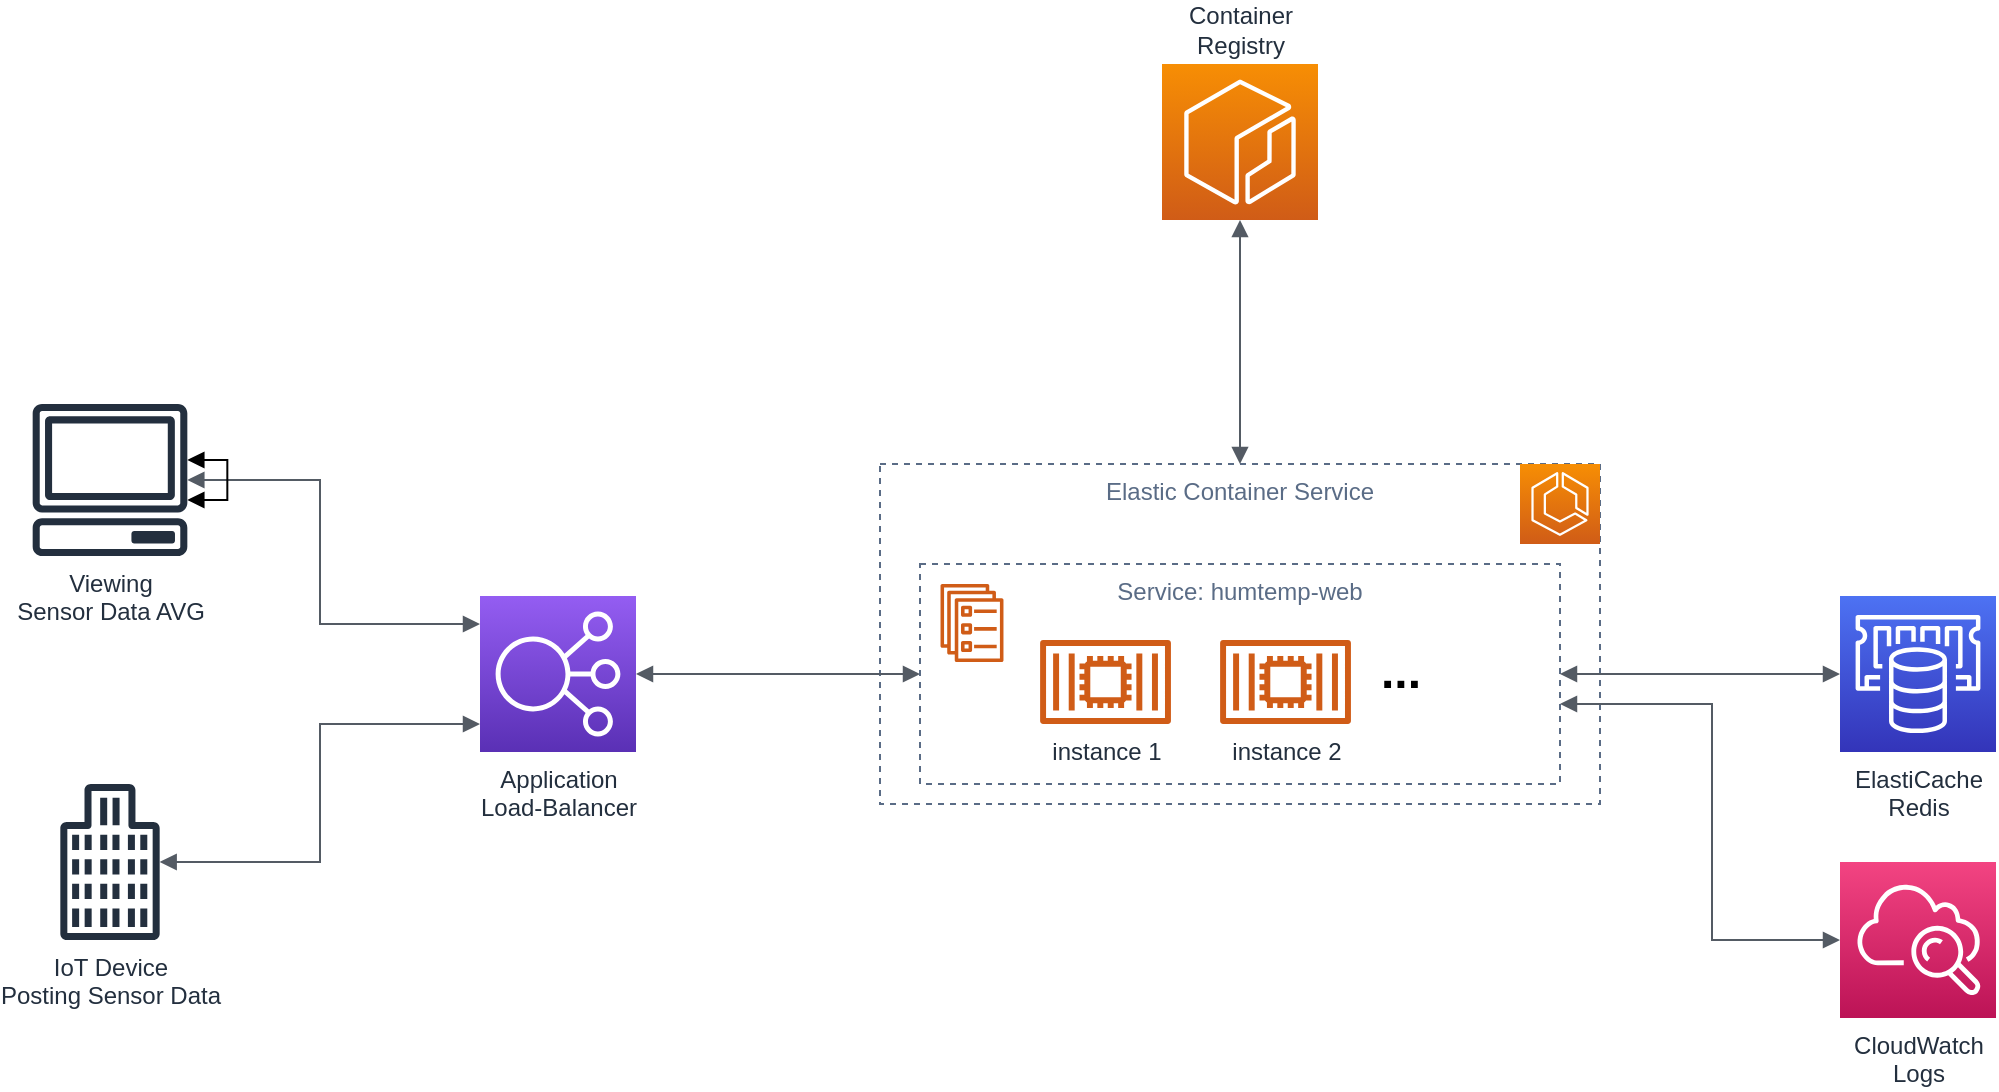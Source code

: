 <mxfile version="13.5.1" type="device"><diagram id="Ht1M8jgEwFfnCIfOTk4-" name="Page-1"><mxGraphModel dx="2066" dy="2047" grid="1" gridSize="10" guides="1" tooltips="1" connect="1" arrows="1" fold="1" page="1" pageScale="1" pageWidth="1169" pageHeight="827" math="0" shadow="0"><root><mxCell id="0"/><mxCell id="1" parent="0"/><mxCell id="7su2vjbjJwu9DRcoSLtA-10" value="Elastic Container Service" style="fillColor=none;strokeColor=#5A6C86;dashed=1;verticalAlign=top;fontStyle=0;fontColor=#5A6C86;" vertex="1" parent="1"><mxGeometry x="504" y="-480" width="360" height="170" as="geometry"/></mxCell><mxCell id="7su2vjbjJwu9DRcoSLtA-11" value="Service: humtemp-web" style="fillColor=none;strokeColor=#5A6C86;dashed=1;verticalAlign=top;fontStyle=0;fontColor=#5A6C86;" vertex="1" parent="1"><mxGeometry x="524" y="-430" width="320" height="110" as="geometry"/></mxCell><mxCell id="7su2vjbjJwu9DRcoSLtA-1" value="ElastiCache&lt;br&gt;Redis" style="outlineConnect=0;fontColor=#232F3E;gradientColor=#4D72F3;gradientDirection=north;fillColor=#3334B9;strokeColor=#ffffff;dashed=0;verticalLabelPosition=bottom;verticalAlign=top;align=center;html=1;fontSize=12;fontStyle=0;aspect=fixed;shape=mxgraph.aws4.resourceIcon;resIcon=mxgraph.aws4.elasticache;" vertex="1" parent="1"><mxGeometry x="984" y="-414" width="78" height="78" as="geometry"/></mxCell><mxCell id="7su2vjbjJwu9DRcoSLtA-3" value="Application&lt;br&gt;Load-Balancer" style="outlineConnect=0;fontColor=#232F3E;gradientColor=#945DF2;gradientDirection=north;fillColor=#5A30B5;strokeColor=#ffffff;dashed=0;verticalLabelPosition=bottom;verticalAlign=top;align=center;html=1;fontSize=12;fontStyle=0;aspect=fixed;shape=mxgraph.aws4.resourceIcon;resIcon=mxgraph.aws4.elastic_load_balancing;" vertex="1" parent="1"><mxGeometry x="304" y="-414" width="78" height="78" as="geometry"/></mxCell><mxCell id="7su2vjbjJwu9DRcoSLtA-4" value="IoT Device&lt;br&gt;Posting Sensor Data" style="outlineConnect=0;fontColor=#232F3E;gradientColor=none;fillColor=#232F3E;strokeColor=none;dashed=0;verticalLabelPosition=bottom;verticalAlign=top;align=center;html=1;fontSize=12;fontStyle=0;aspect=fixed;pointerEvents=1;shape=mxgraph.aws4.office_building;" vertex="1" parent="1"><mxGeometry x="94" y="-320" width="50" height="78" as="geometry"/></mxCell><mxCell id="7su2vjbjJwu9DRcoSLtA-5" value="Viewing&lt;br&gt;Sensor Data AVG" style="outlineConnect=0;fontColor=#232F3E;gradientColor=none;fillColor=#232F3E;strokeColor=none;dashed=0;verticalLabelPosition=bottom;verticalAlign=top;align=center;html=1;fontSize=12;fontStyle=0;aspect=fixed;pointerEvents=1;shape=mxgraph.aws4.client;" vertex="1" parent="1"><mxGeometry x="80" y="-510" width="78" height="76" as="geometry"/></mxCell><mxCell id="7su2vjbjJwu9DRcoSLtA-6" value="" style="outlineConnect=0;fontColor=#232F3E;gradientColor=#F78E04;gradientDirection=north;fillColor=#D05C17;strokeColor=#ffffff;dashed=0;verticalLabelPosition=bottom;verticalAlign=top;align=center;html=1;fontSize=12;fontStyle=0;aspect=fixed;shape=mxgraph.aws4.resourceIcon;resIcon=mxgraph.aws4.ecs;" vertex="1" parent="1"><mxGeometry x="824" y="-480" width="40" height="40" as="geometry"/></mxCell><mxCell id="7su2vjbjJwu9DRcoSLtA-7" value="Container&lt;br&gt;Registry" style="outlineConnect=0;fontColor=#232F3E;gradientColor=#F78E04;gradientDirection=north;fillColor=#D05C17;strokeColor=#ffffff;dashed=0;verticalLabelPosition=top;verticalAlign=bottom;align=center;html=1;fontSize=12;fontStyle=0;aspect=fixed;shape=mxgraph.aws4.resourceIcon;resIcon=mxgraph.aws4.ecr;spacing=2;labelPosition=center;" vertex="1" parent="1"><mxGeometry x="645" y="-680" width="78" height="78" as="geometry"/></mxCell><mxCell id="7su2vjbjJwu9DRcoSLtA-9" value="" style="outlineConnect=0;fontColor=#232F3E;gradientColor=none;fillColor=#D05C17;strokeColor=none;dashed=0;verticalLabelPosition=bottom;verticalAlign=top;align=center;html=1;fontSize=12;fontStyle=0;aspect=fixed;pointerEvents=1;shape=mxgraph.aws4.ecs_service;" vertex="1" parent="1"><mxGeometry x="534" y="-420" width="32" height="39" as="geometry"/></mxCell><mxCell id="7su2vjbjJwu9DRcoSLtA-12" value="instance 1" style="outlineConnect=0;fontColor=#232F3E;gradientColor=none;fillColor=#D05C17;strokeColor=none;dashed=0;verticalLabelPosition=bottom;verticalAlign=top;align=center;html=1;fontSize=12;fontStyle=0;aspect=fixed;pointerEvents=1;shape=mxgraph.aws4.container_2;" vertex="1" parent="1"><mxGeometry x="584" y="-392" width="65.52" height="42" as="geometry"/></mxCell><mxCell id="7su2vjbjJwu9DRcoSLtA-13" value="instance 2" style="outlineConnect=0;fontColor=#232F3E;gradientColor=none;fillColor=#D05C17;strokeColor=none;dashed=0;verticalLabelPosition=bottom;verticalAlign=top;align=center;html=1;fontSize=12;fontStyle=0;aspect=fixed;pointerEvents=1;shape=mxgraph.aws4.container_2;" vertex="1" parent="1"><mxGeometry x="674" y="-392" width="65.52" height="42" as="geometry"/></mxCell><mxCell id="7su2vjbjJwu9DRcoSLtA-14" value="..." style="text;strokeColor=none;fillColor=none;html=1;fontSize=24;fontStyle=1;verticalAlign=middle;align=center;" vertex="1" parent="1"><mxGeometry x="744" y="-392" width="40" height="32" as="geometry"/></mxCell><mxCell id="7su2vjbjJwu9DRcoSLtA-16" value="" style="edgeStyle=orthogonalEdgeStyle;html=1;endArrow=block;elbow=vertical;startArrow=block;startFill=1;strokeColor=#545B64;rounded=0;exitX=0.5;exitY=0;exitDx=0;exitDy=0;endFill=1;" edge="1" parent="1" source="7su2vjbjJwu9DRcoSLtA-10" target="7su2vjbjJwu9DRcoSLtA-7"><mxGeometry width="100" relative="1" as="geometry"><mxPoint x="566.76" y="-610" as="sourcePoint"/><mxPoint x="666.76" y="-610" as="targetPoint"/></mxGeometry></mxCell><mxCell id="7su2vjbjJwu9DRcoSLtA-17" value="" style="edgeStyle=orthogonalEdgeStyle;html=1;endArrow=block;elbow=vertical;startArrow=block;endFill=1;strokeColor=#545B64;rounded=0;startFill=1;" edge="1" parent="1" source="7su2vjbjJwu9DRcoSLtA-4" target="7su2vjbjJwu9DRcoSLtA-3"><mxGeometry width="100" relative="1" as="geometry"><mxPoint x="804" y="-150" as="sourcePoint"/><mxPoint x="904" y="-150" as="targetPoint"/><Array as="points"><mxPoint x="224" y="-281"/><mxPoint x="224" y="-350"/></Array></mxGeometry></mxCell><mxCell id="7su2vjbjJwu9DRcoSLtA-19" value="" style="edgeStyle=orthogonalEdgeStyle;html=1;endArrow=block;elbow=vertical;startArrow=block;startFill=1;strokeColor=#545B64;rounded=0;endFill=1;" edge="1" parent="1" source="7su2vjbjJwu9DRcoSLtA-5" target="7su2vjbjJwu9DRcoSLtA-3"><mxGeometry width="100" relative="1" as="geometry"><mxPoint x="804" y="-150" as="sourcePoint"/><mxPoint x="904" y="-150" as="targetPoint"/><Array as="points"><mxPoint x="224" y="-472"/><mxPoint x="224" y="-400"/></Array></mxGeometry></mxCell><mxCell id="7su2vjbjJwu9DRcoSLtA-20" value="" style="edgeStyle=orthogonalEdgeStyle;html=1;endArrow=block;elbow=vertical;startArrow=block;startFill=1;endFill=1;strokeColor=#545B64;rounded=0;" edge="1" parent="1" source="7su2vjbjJwu9DRcoSLtA-3" target="7su2vjbjJwu9DRcoSLtA-11"><mxGeometry width="100" relative="1" as="geometry"><mxPoint x="804" y="-150" as="sourcePoint"/><mxPoint x="904" y="-150" as="targetPoint"/></mxGeometry></mxCell><mxCell id="7su2vjbjJwu9DRcoSLtA-21" style="edgeStyle=orthogonalEdgeStyle;rounded=0;orthogonalLoop=1;jettySize=auto;html=1;startArrow=block;startFill=1;endArrow=block;endFill=1;" edge="1" parent="1" source="7su2vjbjJwu9DRcoSLtA-5" target="7su2vjbjJwu9DRcoSLtA-5"><mxGeometry relative="1" as="geometry"/></mxCell><mxCell id="7su2vjbjJwu9DRcoSLtA-22" value="" style="edgeStyle=orthogonalEdgeStyle;html=1;endArrow=block;elbow=vertical;startArrow=block;startFill=1;endFill=1;strokeColor=#545B64;rounded=0;exitX=1;exitY=0.5;exitDx=0;exitDy=0;" edge="1" parent="1" source="7su2vjbjJwu9DRcoSLtA-11" target="7su2vjbjJwu9DRcoSLtA-1"><mxGeometry width="100" relative="1" as="geometry"><mxPoint x="804" y="-240" as="sourcePoint"/><mxPoint x="904" y="-240" as="targetPoint"/></mxGeometry></mxCell><mxCell id="7su2vjbjJwu9DRcoSLtA-24" value="CloudWatch&lt;br&gt;Logs" style="outlineConnect=0;fontColor=#232F3E;gradientColor=#F34482;gradientDirection=north;fillColor=#BC1356;strokeColor=#ffffff;dashed=0;verticalLabelPosition=bottom;verticalAlign=top;align=center;html=1;fontSize=12;fontStyle=0;aspect=fixed;shape=mxgraph.aws4.resourceIcon;resIcon=mxgraph.aws4.cloudwatch;" vertex="1" parent="1"><mxGeometry x="984" y="-281" width="78" height="78" as="geometry"/></mxCell><mxCell id="7su2vjbjJwu9DRcoSLtA-25" value="" style="edgeStyle=orthogonalEdgeStyle;html=1;endArrow=block;elbow=vertical;startArrow=block;startFill=1;endFill=1;strokeColor=#545B64;rounded=0;" edge="1" parent="1" source="7su2vjbjJwu9DRcoSLtA-11" target="7su2vjbjJwu9DRcoSLtA-24"><mxGeometry width="100" relative="1" as="geometry"><mxPoint x="840" y="-220" as="sourcePoint"/><mxPoint x="940" y="-220" as="targetPoint"/><Array as="points"><mxPoint x="920" y="-360"/><mxPoint x="920" y="-242"/></Array></mxGeometry></mxCell></root></mxGraphModel></diagram></mxfile>